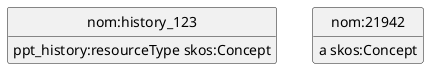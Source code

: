 @startuml
hide empty methods
hide empty attributes
hide circle
skinparam classAttributeIconSize 0
class nom_history_123 as "nom:history_123"
nom_history_123 : ppt_history:resourceType skos:Concept
class nom_21942 as "nom:21942"
nom_21942 : a skos:Concept
@enduml

